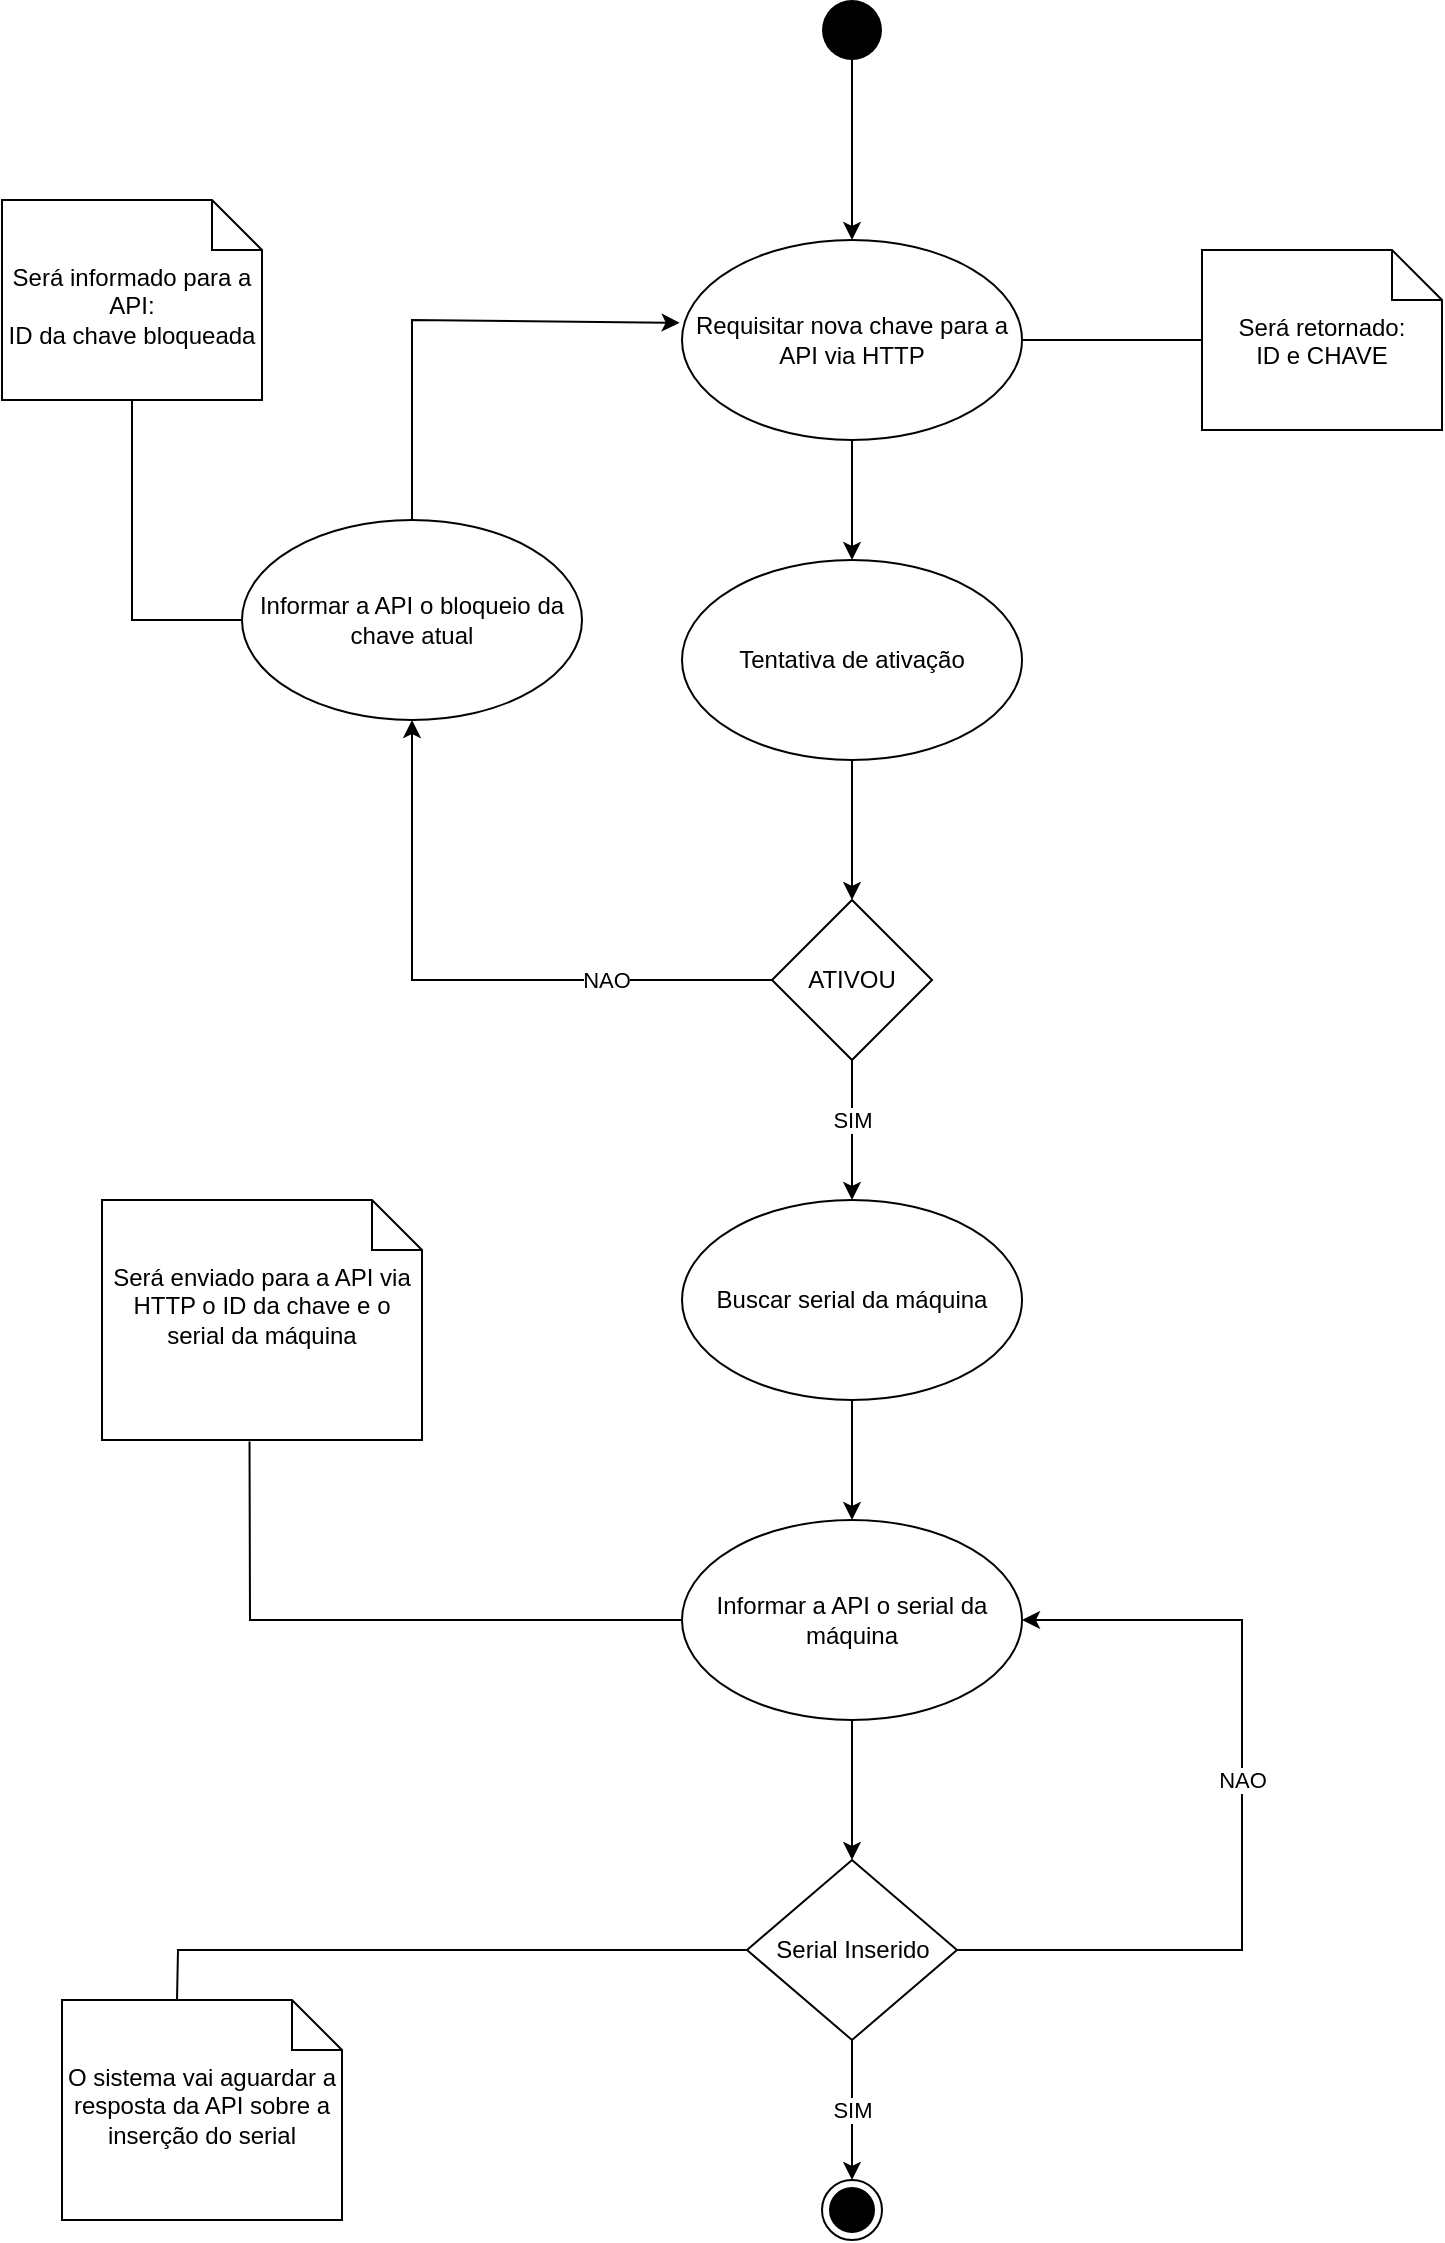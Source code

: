 <mxfile version="20.3.7" type="device"><diagram id="u1MZguMNmLnwcLz1aD8n" name="Página-1"><mxGraphModel dx="668" dy="365" grid="1" gridSize="10" guides="1" tooltips="1" connect="1" arrows="1" fold="1" page="1" pageScale="1" pageWidth="827" pageHeight="1169" math="0" shadow="0"><root><mxCell id="0"/><mxCell id="1" parent="0"/><mxCell id="kfJYolLCMiO9rSGseySb-3" value="Requisitar nova chave para a API via HTTP" style="ellipse;whiteSpace=wrap;html=1;" vertex="1" parent="1"><mxGeometry x="370" y="130" width="170" height="100" as="geometry"/></mxCell><mxCell id="kfJYolLCMiO9rSGseySb-4" value="Será retornado:&lt;br&gt;ID e CHAVE" style="shape=note2;boundedLbl=1;whiteSpace=wrap;html=1;size=25;verticalAlign=top;align=center;" vertex="1" parent="1"><mxGeometry x="630" y="135" width="120" height="90" as="geometry"/></mxCell><mxCell id="kfJYolLCMiO9rSGseySb-5" value="" style="endArrow=none;html=1;rounded=0;entryX=0;entryY=0.5;entryDx=0;entryDy=0;entryPerimeter=0;exitX=1;exitY=0.5;exitDx=0;exitDy=0;" edge="1" parent="1" source="kfJYolLCMiO9rSGseySb-3" target="kfJYolLCMiO9rSGseySb-4"><mxGeometry width="50" height="50" relative="1" as="geometry"><mxPoint x="440" y="270" as="sourcePoint"/><mxPoint x="490" y="220" as="targetPoint"/></mxGeometry></mxCell><mxCell id="kfJYolLCMiO9rSGseySb-7" value="Tentativa de ativação" style="ellipse;whiteSpace=wrap;html=1;" vertex="1" parent="1"><mxGeometry x="370" y="290" width="170" height="100" as="geometry"/></mxCell><mxCell id="kfJYolLCMiO9rSGseySb-9" value="ATIVOU" style="rhombus;whiteSpace=wrap;html=1;" vertex="1" parent="1"><mxGeometry x="415" y="460" width="80" height="80" as="geometry"/></mxCell><mxCell id="kfJYolLCMiO9rSGseySb-11" value="" style="endArrow=classic;html=1;rounded=0;exitX=0.5;exitY=1;exitDx=0;exitDy=0;entryX=0.5;entryY=0;entryDx=0;entryDy=0;" edge="1" parent="1" source="kfJYolLCMiO9rSGseySb-3" target="kfJYolLCMiO9rSGseySb-7"><mxGeometry width="50" height="50" relative="1" as="geometry"><mxPoint x="440" y="380" as="sourcePoint"/><mxPoint x="490" y="330" as="targetPoint"/></mxGeometry></mxCell><mxCell id="kfJYolLCMiO9rSGseySb-12" value="" style="endArrow=classic;html=1;rounded=0;exitX=0.5;exitY=1;exitDx=0;exitDy=0;entryX=0.5;entryY=0;entryDx=0;entryDy=0;" edge="1" parent="1" source="kfJYolLCMiO9rSGseySb-7" target="kfJYolLCMiO9rSGseySb-9"><mxGeometry width="50" height="50" relative="1" as="geometry"><mxPoint x="440" y="380" as="sourcePoint"/><mxPoint x="490" y="330" as="targetPoint"/></mxGeometry></mxCell><mxCell id="kfJYolLCMiO9rSGseySb-13" value="" style="ellipse;fillColor=#000000;strokeColor=none;" vertex="1" parent="1"><mxGeometry x="440" y="10" width="30" height="30" as="geometry"/></mxCell><mxCell id="kfJYolLCMiO9rSGseySb-14" value="" style="endArrow=classic;html=1;rounded=0;exitX=0.5;exitY=1;exitDx=0;exitDy=0;entryX=0.5;entryY=0;entryDx=0;entryDy=0;" edge="1" parent="1" source="kfJYolLCMiO9rSGseySb-13" target="kfJYolLCMiO9rSGseySb-3"><mxGeometry width="50" height="50" relative="1" as="geometry"><mxPoint x="440" y="180" as="sourcePoint"/><mxPoint x="490" y="130" as="targetPoint"/></mxGeometry></mxCell><mxCell id="kfJYolLCMiO9rSGseySb-16" value="Informar a API o bloqueio da chave atual" style="ellipse;whiteSpace=wrap;html=1;" vertex="1" parent="1"><mxGeometry x="150" y="270" width="170" height="100" as="geometry"/></mxCell><mxCell id="kfJYolLCMiO9rSGseySb-17" value="" style="endArrow=classic;html=1;rounded=0;exitX=0;exitY=0.5;exitDx=0;exitDy=0;entryX=0.5;entryY=1;entryDx=0;entryDy=0;" edge="1" parent="1" source="kfJYolLCMiO9rSGseySb-9" target="kfJYolLCMiO9rSGseySb-16"><mxGeometry width="50" height="50" relative="1" as="geometry"><mxPoint x="360" y="410" as="sourcePoint"/><mxPoint x="410" y="360" as="targetPoint"/><Array as="points"><mxPoint x="235" y="500"/></Array></mxGeometry></mxCell><mxCell id="kfJYolLCMiO9rSGseySb-18" value="NAO" style="edgeLabel;html=1;align=center;verticalAlign=middle;resizable=0;points=[];" vertex="1" connectable="0" parent="kfJYolLCMiO9rSGseySb-17"><mxGeometry x="-0.462" relative="1" as="geometry"><mxPoint as="offset"/></mxGeometry></mxCell><mxCell id="kfJYolLCMiO9rSGseySb-19" value="Será informado para a API:&lt;br&gt;ID da chave bloqueada" style="shape=note2;boundedLbl=1;whiteSpace=wrap;html=1;size=25;verticalAlign=top;align=center;" vertex="1" parent="1"><mxGeometry x="30" y="110" width="130" height="100" as="geometry"/></mxCell><mxCell id="kfJYolLCMiO9rSGseySb-20" value="" style="endArrow=none;html=1;rounded=0;exitX=0.5;exitY=1;exitDx=0;exitDy=0;exitPerimeter=0;entryX=0;entryY=0.5;entryDx=0;entryDy=0;" edge="1" parent="1" source="kfJYolLCMiO9rSGseySb-19" target="kfJYolLCMiO9rSGseySb-16"><mxGeometry width="50" height="50" relative="1" as="geometry"><mxPoint x="150" y="410" as="sourcePoint"/><mxPoint x="200" y="360" as="targetPoint"/><Array as="points"><mxPoint x="95" y="320"/></Array></mxGeometry></mxCell><mxCell id="kfJYolLCMiO9rSGseySb-21" value="" style="endArrow=classic;html=1;rounded=0;exitX=0.5;exitY=0;exitDx=0;exitDy=0;entryX=-0.007;entryY=0.414;entryDx=0;entryDy=0;entryPerimeter=0;" edge="1" parent="1" source="kfJYolLCMiO9rSGseySb-16" target="kfJYolLCMiO9rSGseySb-3"><mxGeometry width="50" height="50" relative="1" as="geometry"><mxPoint x="382" y="350" as="sourcePoint"/><mxPoint x="432" y="300" as="targetPoint"/><Array as="points"><mxPoint x="235" y="170"/></Array></mxGeometry></mxCell><mxCell id="kfJYolLCMiO9rSGseySb-23" value="Buscar serial da máquina" style="ellipse;whiteSpace=wrap;html=1;" vertex="1" parent="1"><mxGeometry x="370" y="610" width="170" height="100" as="geometry"/></mxCell><mxCell id="kfJYolLCMiO9rSGseySb-24" value="Informar a API o serial da máquina" style="ellipse;whiteSpace=wrap;html=1;" vertex="1" parent="1"><mxGeometry x="370" y="770" width="170" height="100" as="geometry"/></mxCell><mxCell id="kfJYolLCMiO9rSGseySb-25" value="Será enviado para a API via HTTP o ID da chave e o serial da máquina" style="shape=note2;boundedLbl=1;whiteSpace=wrap;html=1;size=25;verticalAlign=top;align=center;" vertex="1" parent="1"><mxGeometry x="80" y="610" width="160" height="120" as="geometry"/></mxCell><mxCell id="kfJYolLCMiO9rSGseySb-26" value="" style="endArrow=none;html=1;rounded=0;exitX=0;exitY=0.5;exitDx=0;exitDy=0;entryX=0.461;entryY=1.006;entryDx=0;entryDy=0;entryPerimeter=0;" edge="1" parent="1" source="kfJYolLCMiO9rSGseySb-24" target="kfJYolLCMiO9rSGseySb-25"><mxGeometry width="50" height="50" relative="1" as="geometry"><mxPoint x="420" y="790" as="sourcePoint"/><mxPoint x="470" y="740" as="targetPoint"/><Array as="points"><mxPoint x="154" y="820"/></Array></mxGeometry></mxCell><mxCell id="kfJYolLCMiO9rSGseySb-27" value="" style="endArrow=classic;html=1;rounded=0;exitX=0.5;exitY=1;exitDx=0;exitDy=0;entryX=0.5;entryY=0;entryDx=0;entryDy=0;" edge="1" parent="1" source="kfJYolLCMiO9rSGseySb-9" target="kfJYolLCMiO9rSGseySb-23"><mxGeometry width="50" height="50" relative="1" as="geometry"><mxPoint x="420" y="680" as="sourcePoint"/><mxPoint x="470" y="630" as="targetPoint"/></mxGeometry></mxCell><mxCell id="kfJYolLCMiO9rSGseySb-28" value="SIM" style="edgeLabel;html=1;align=center;verticalAlign=middle;resizable=0;points=[];" vertex="1" connectable="0" parent="kfJYolLCMiO9rSGseySb-27"><mxGeometry x="-0.343" y="-1" relative="1" as="geometry"><mxPoint x="1" y="7" as="offset"/></mxGeometry></mxCell><mxCell id="kfJYolLCMiO9rSGseySb-29" value="" style="endArrow=classic;html=1;rounded=0;exitX=0.5;exitY=1;exitDx=0;exitDy=0;entryX=0.5;entryY=0;entryDx=0;entryDy=0;" edge="1" parent="1" source="kfJYolLCMiO9rSGseySb-23" target="kfJYolLCMiO9rSGseySb-24"><mxGeometry width="50" height="50" relative="1" as="geometry"><mxPoint x="360" y="730" as="sourcePoint"/><mxPoint x="410" y="680" as="targetPoint"/></mxGeometry></mxCell><mxCell id="kfJYolLCMiO9rSGseySb-30" value="Serial Inserido" style="rhombus;whiteSpace=wrap;html=1;" vertex="1" parent="1"><mxGeometry x="402.5" y="940" width="105" height="90" as="geometry"/></mxCell><mxCell id="kfJYolLCMiO9rSGseySb-31" value="" style="ellipse;html=1;shape=endState;fillColor=strokeColor;" vertex="1" parent="1"><mxGeometry x="440" y="1100" width="30" height="30" as="geometry"/></mxCell><mxCell id="kfJYolLCMiO9rSGseySb-32" value="" style="endArrow=classic;html=1;rounded=0;exitX=0.5;exitY=1;exitDx=0;exitDy=0;entryX=0.5;entryY=0;entryDx=0;entryDy=0;" edge="1" parent="1" source="kfJYolLCMiO9rSGseySb-24" target="kfJYolLCMiO9rSGseySb-30"><mxGeometry width="50" height="50" relative="1" as="geometry"><mxPoint x="360" y="950" as="sourcePoint"/><mxPoint x="410" y="900" as="targetPoint"/></mxGeometry></mxCell><mxCell id="kfJYolLCMiO9rSGseySb-33" value="SIM" style="endArrow=classic;html=1;rounded=0;exitX=0.5;exitY=1;exitDx=0;exitDy=0;entryX=0.5;entryY=0;entryDx=0;entryDy=0;" edge="1" parent="1" source="kfJYolLCMiO9rSGseySb-30" target="kfJYolLCMiO9rSGseySb-31"><mxGeometry width="50" height="50" relative="1" as="geometry"><mxPoint x="360" y="950" as="sourcePoint"/><mxPoint x="410" y="900" as="targetPoint"/></mxGeometry></mxCell><mxCell id="kfJYolLCMiO9rSGseySb-34" value="NAO" style="endArrow=classic;html=1;rounded=0;entryX=1;entryY=0.5;entryDx=0;entryDy=0;exitX=1;exitY=0.5;exitDx=0;exitDy=0;" edge="1" parent="1" source="kfJYolLCMiO9rSGseySb-30" target="kfJYolLCMiO9rSGseySb-24"><mxGeometry x="0.09" width="50" height="50" relative="1" as="geometry"><mxPoint x="360" y="950" as="sourcePoint"/><mxPoint x="410" y="900" as="targetPoint"/><Array as="points"><mxPoint x="650" y="985"/><mxPoint x="650" y="900"/><mxPoint x="650" y="820"/></Array><mxPoint as="offset"/></mxGeometry></mxCell><mxCell id="kfJYolLCMiO9rSGseySb-35" value="O sistema vai aguardar a resposta da API sobre a inserção do serial" style="shape=note2;boundedLbl=1;whiteSpace=wrap;html=1;size=25;verticalAlign=top;align=center;" vertex="1" parent="1"><mxGeometry x="60" y="1010" width="140" height="110" as="geometry"/></mxCell><mxCell id="kfJYolLCMiO9rSGseySb-36" value="" style="endArrow=none;html=1;rounded=0;exitX=0;exitY=0;exitDx=57.5;exitDy=0;exitPerimeter=0;entryX=0;entryY=0.5;entryDx=0;entryDy=0;" edge="1" parent="1" source="kfJYolLCMiO9rSGseySb-35" target="kfJYolLCMiO9rSGseySb-30"><mxGeometry width="50" height="50" relative="1" as="geometry"><mxPoint x="330" y="920" as="sourcePoint"/><mxPoint x="380" y="870" as="targetPoint"/><Array as="points"><mxPoint x="118" y="985"/></Array></mxGeometry></mxCell></root></mxGraphModel></diagram></mxfile>